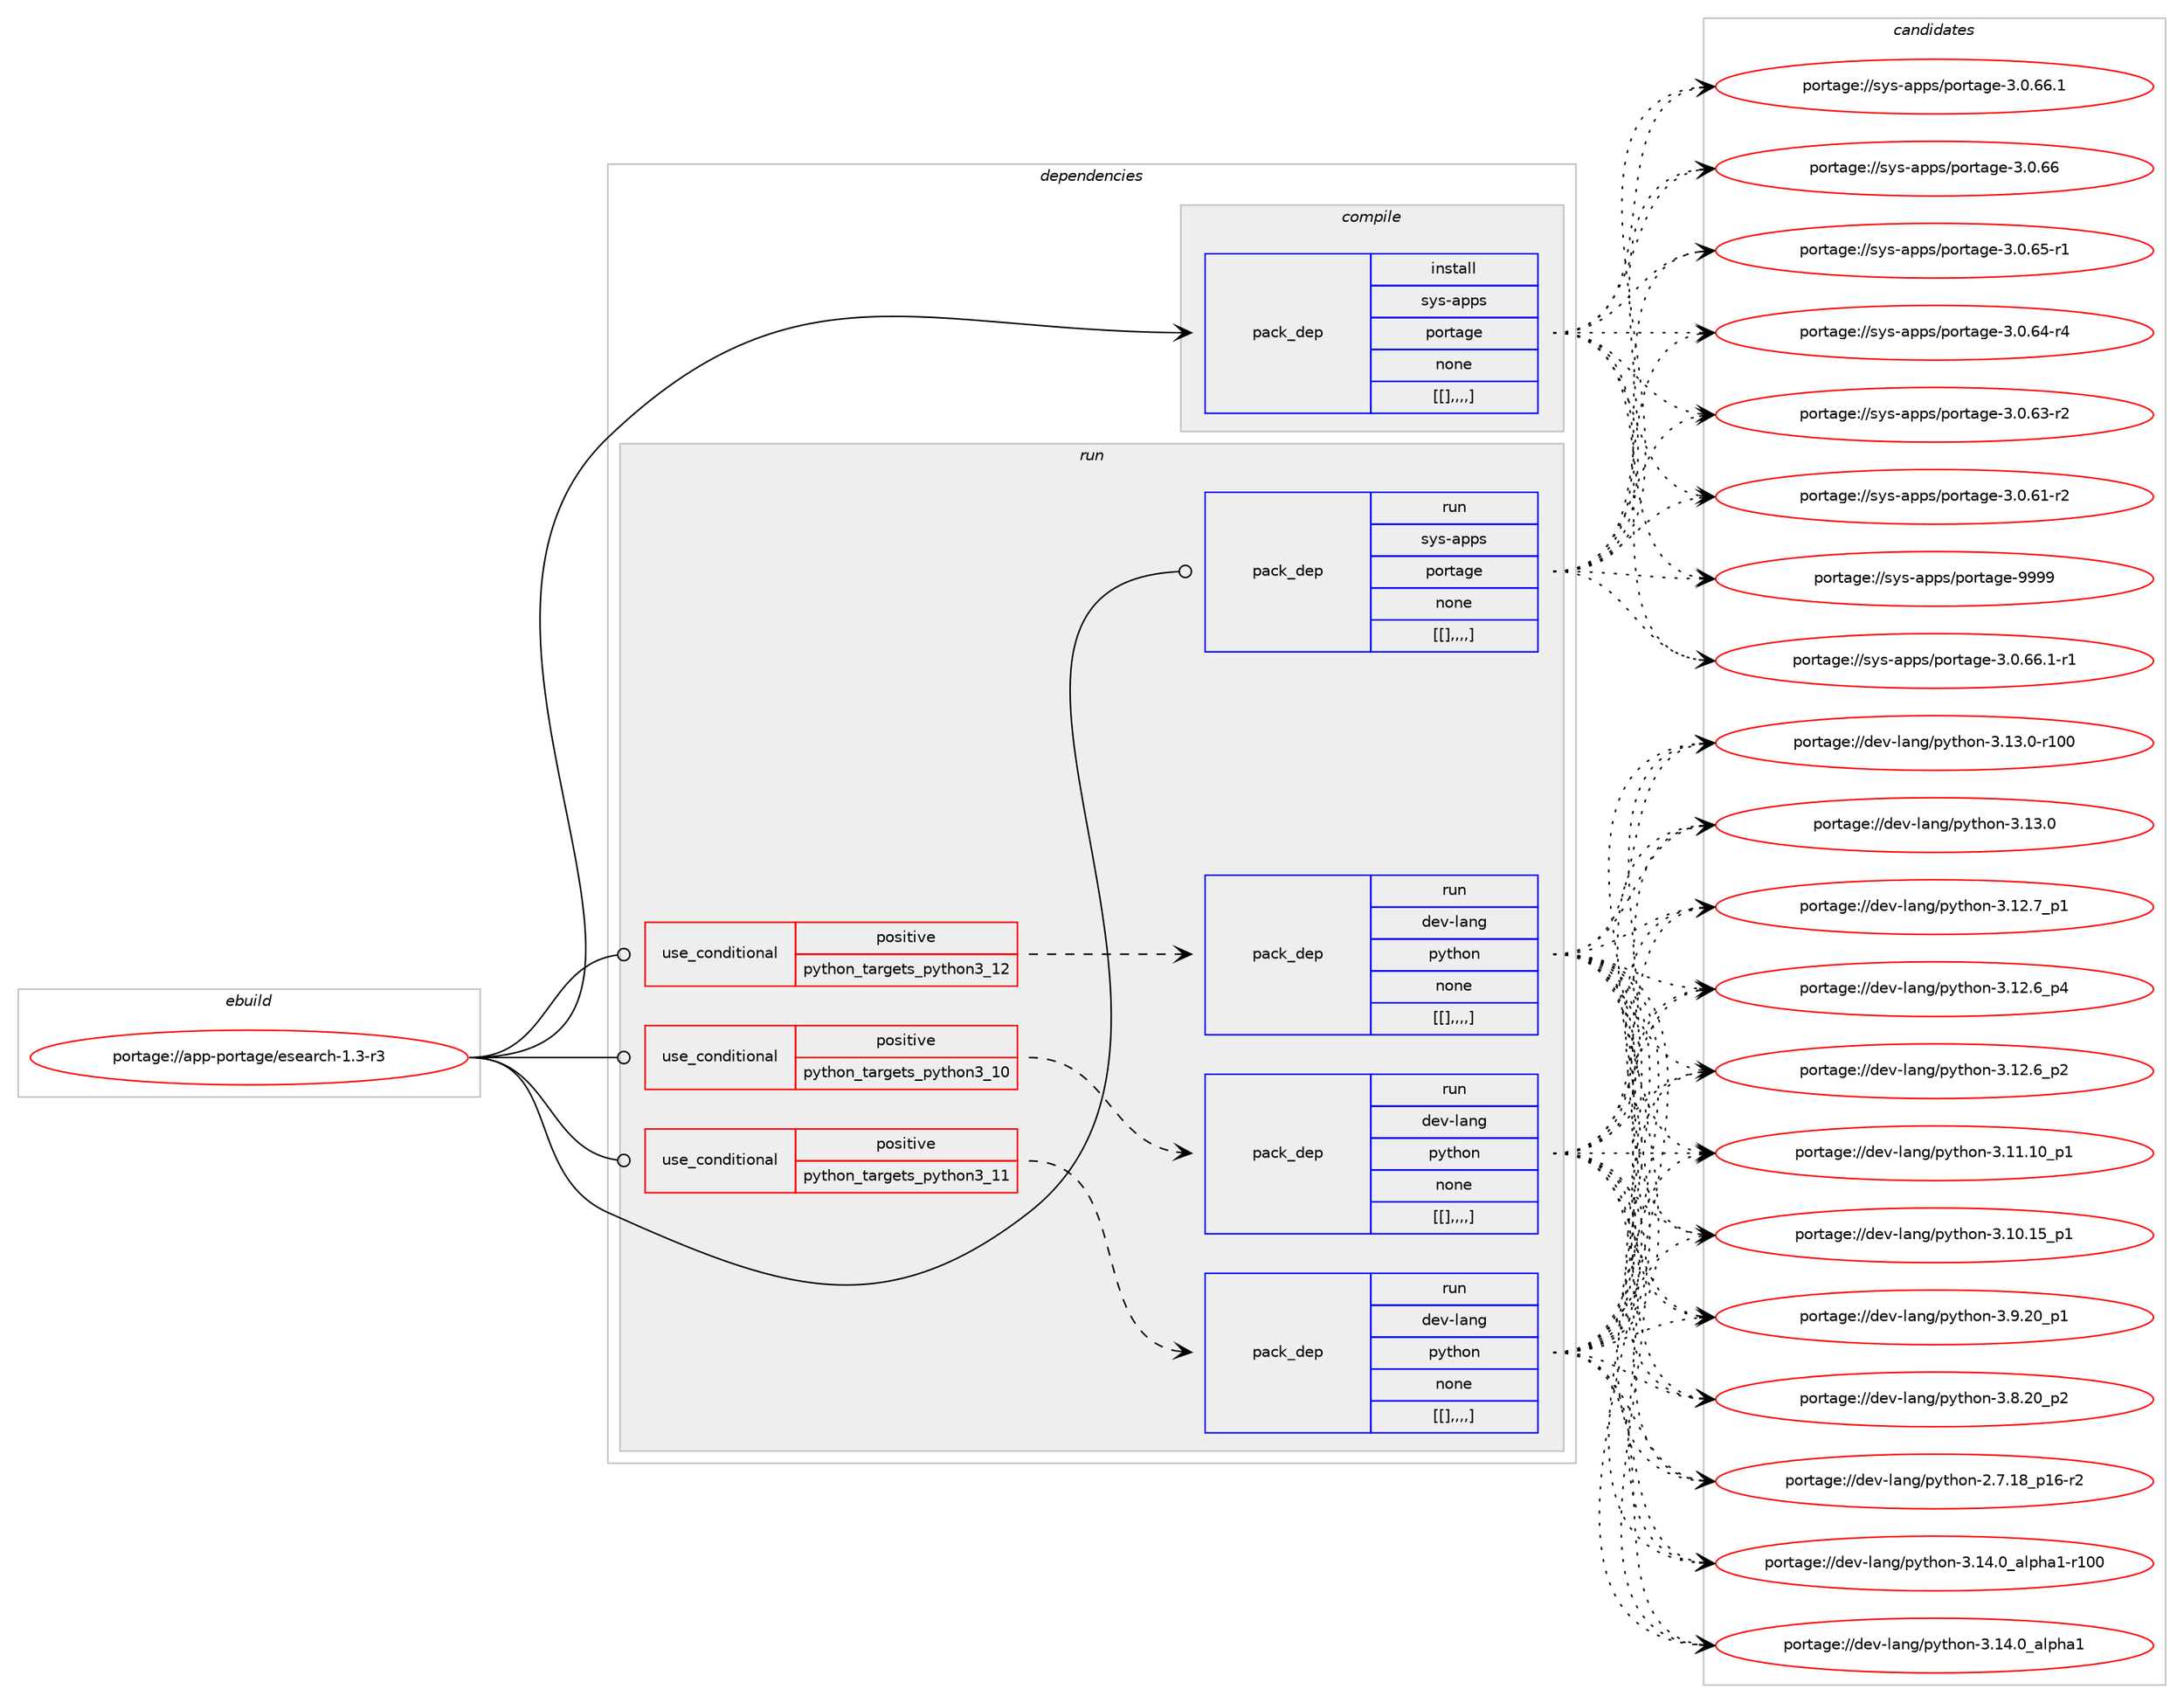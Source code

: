 digraph prolog {

# *************
# Graph options
# *************

newrank=true;
concentrate=true;
compound=true;
graph [rankdir=LR,fontname=Helvetica,fontsize=10,ranksep=1.5];#, ranksep=2.5, nodesep=0.2];
edge  [arrowhead=vee];
node  [fontname=Helvetica,fontsize=10];

# **********
# The ebuild
# **********

subgraph cluster_leftcol {
color=gray;
label=<<i>ebuild</i>>;
id [label="portage://app-portage/esearch-1.3-r3", color=red, width=4, href="../app-portage/esearch-1.3-r3.svg"];
}

# ****************
# The dependencies
# ****************

subgraph cluster_midcol {
color=gray;
label=<<i>dependencies</i>>;
subgraph cluster_compile {
fillcolor="#eeeeee";
style=filled;
label=<<i>compile</i>>;
subgraph pack36864 {
dependency52796 [label=<<TABLE BORDER="0" CELLBORDER="1" CELLSPACING="0" CELLPADDING="4" WIDTH="220"><TR><TD ROWSPAN="6" CELLPADDING="30">pack_dep</TD></TR><TR><TD WIDTH="110">install</TD></TR><TR><TD>sys-apps</TD></TR><TR><TD>portage</TD></TR><TR><TD>none</TD></TR><TR><TD>[[],,,,]</TD></TR></TABLE>>, shape=none, color=blue];
}
id:e -> dependency52796:w [weight=20,style="solid",arrowhead="vee"];
}
subgraph cluster_compileandrun {
fillcolor="#eeeeee";
style=filled;
label=<<i>compile and run</i>>;
}
subgraph cluster_run {
fillcolor="#eeeeee";
style=filled;
label=<<i>run</i>>;
subgraph cond15411 {
dependency52830 [label=<<TABLE BORDER="0" CELLBORDER="1" CELLSPACING="0" CELLPADDING="4"><TR><TD ROWSPAN="3" CELLPADDING="10">use_conditional</TD></TR><TR><TD>positive</TD></TR><TR><TD>python_targets_python3_10</TD></TR></TABLE>>, shape=none, color=red];
subgraph pack36905 {
dependency52847 [label=<<TABLE BORDER="0" CELLBORDER="1" CELLSPACING="0" CELLPADDING="4" WIDTH="220"><TR><TD ROWSPAN="6" CELLPADDING="30">pack_dep</TD></TR><TR><TD WIDTH="110">run</TD></TR><TR><TD>dev-lang</TD></TR><TR><TD>python</TD></TR><TR><TD>none</TD></TR><TR><TD>[[],,,,]</TD></TR></TABLE>>, shape=none, color=blue];
}
dependency52830:e -> dependency52847:w [weight=20,style="dashed",arrowhead="vee"];
}
id:e -> dependency52830:w [weight=20,style="solid",arrowhead="odot"];
subgraph cond15417 {
dependency52854 [label=<<TABLE BORDER="0" CELLBORDER="1" CELLSPACING="0" CELLPADDING="4"><TR><TD ROWSPAN="3" CELLPADDING="10">use_conditional</TD></TR><TR><TD>positive</TD></TR><TR><TD>python_targets_python3_11</TD></TR></TABLE>>, shape=none, color=red];
subgraph pack36940 {
dependency52884 [label=<<TABLE BORDER="0" CELLBORDER="1" CELLSPACING="0" CELLPADDING="4" WIDTH="220"><TR><TD ROWSPAN="6" CELLPADDING="30">pack_dep</TD></TR><TR><TD WIDTH="110">run</TD></TR><TR><TD>dev-lang</TD></TR><TR><TD>python</TD></TR><TR><TD>none</TD></TR><TR><TD>[[],,,,]</TD></TR></TABLE>>, shape=none, color=blue];
}
dependency52854:e -> dependency52884:w [weight=20,style="dashed",arrowhead="vee"];
}
id:e -> dependency52854:w [weight=20,style="solid",arrowhead="odot"];
subgraph cond15427 {
dependency52939 [label=<<TABLE BORDER="0" CELLBORDER="1" CELLSPACING="0" CELLPADDING="4"><TR><TD ROWSPAN="3" CELLPADDING="10">use_conditional</TD></TR><TR><TD>positive</TD></TR><TR><TD>python_targets_python3_12</TD></TR></TABLE>>, shape=none, color=red];
subgraph pack36990 {
dependency52944 [label=<<TABLE BORDER="0" CELLBORDER="1" CELLSPACING="0" CELLPADDING="4" WIDTH="220"><TR><TD ROWSPAN="6" CELLPADDING="30">pack_dep</TD></TR><TR><TD WIDTH="110">run</TD></TR><TR><TD>dev-lang</TD></TR><TR><TD>python</TD></TR><TR><TD>none</TD></TR><TR><TD>[[],,,,]</TD></TR></TABLE>>, shape=none, color=blue];
}
dependency52939:e -> dependency52944:w [weight=20,style="dashed",arrowhead="vee"];
}
id:e -> dependency52939:w [weight=20,style="solid",arrowhead="odot"];
subgraph pack36993 {
dependency52951 [label=<<TABLE BORDER="0" CELLBORDER="1" CELLSPACING="0" CELLPADDING="4" WIDTH="220"><TR><TD ROWSPAN="6" CELLPADDING="30">pack_dep</TD></TR><TR><TD WIDTH="110">run</TD></TR><TR><TD>sys-apps</TD></TR><TR><TD>portage</TD></TR><TR><TD>none</TD></TR><TR><TD>[[],,,,]</TD></TR></TABLE>>, shape=none, color=blue];
}
id:e -> dependency52951:w [weight=20,style="solid",arrowhead="odot"];
}
}

# **************
# The candidates
# **************

subgraph cluster_choices {
rank=same;
color=gray;
label=<<i>candidates</i>>;

subgraph choice35030 {
color=black;
nodesep=1;
choice115121115459711211211547112111114116971031014557575757 [label="portage://sys-apps/portage-9999", color=red, width=4,href="../sys-apps/portage-9999.svg"];
choice115121115459711211211547112111114116971031014551464846545446494511449 [label="portage://sys-apps/portage-3.0.66.1-r1", color=red, width=4,href="../sys-apps/portage-3.0.66.1-r1.svg"];
choice11512111545971121121154711211111411697103101455146484654544649 [label="portage://sys-apps/portage-3.0.66.1", color=red, width=4,href="../sys-apps/portage-3.0.66.1.svg"];
choice1151211154597112112115471121111141169710310145514648465454 [label="portage://sys-apps/portage-3.0.66", color=red, width=4,href="../sys-apps/portage-3.0.66.svg"];
choice11512111545971121121154711211111411697103101455146484654534511449 [label="portage://sys-apps/portage-3.0.65-r1", color=red, width=4,href="../sys-apps/portage-3.0.65-r1.svg"];
choice11512111545971121121154711211111411697103101455146484654524511452 [label="portage://sys-apps/portage-3.0.64-r4", color=red, width=4,href="../sys-apps/portage-3.0.64-r4.svg"];
choice11512111545971121121154711211111411697103101455146484654514511450 [label="portage://sys-apps/portage-3.0.63-r2", color=red, width=4,href="../sys-apps/portage-3.0.63-r2.svg"];
choice11512111545971121121154711211111411697103101455146484654494511450 [label="portage://sys-apps/portage-3.0.61-r2", color=red, width=4,href="../sys-apps/portage-3.0.61-r2.svg"];
dependency52796:e -> choice115121115459711211211547112111114116971031014557575757:w [style=dotted,weight="100"];
dependency52796:e -> choice115121115459711211211547112111114116971031014551464846545446494511449:w [style=dotted,weight="100"];
dependency52796:e -> choice11512111545971121121154711211111411697103101455146484654544649:w [style=dotted,weight="100"];
dependency52796:e -> choice1151211154597112112115471121111141169710310145514648465454:w [style=dotted,weight="100"];
dependency52796:e -> choice11512111545971121121154711211111411697103101455146484654534511449:w [style=dotted,weight="100"];
dependency52796:e -> choice11512111545971121121154711211111411697103101455146484654524511452:w [style=dotted,weight="100"];
dependency52796:e -> choice11512111545971121121154711211111411697103101455146484654514511450:w [style=dotted,weight="100"];
dependency52796:e -> choice11512111545971121121154711211111411697103101455146484654494511450:w [style=dotted,weight="100"];
}
subgraph choice35036 {
color=black;
nodesep=1;
choice100101118451089711010347112121116104111110455146495246489597108112104974945114494848 [label="portage://dev-lang/python-3.14.0_alpha1-r100", color=red, width=4,href="../dev-lang/python-3.14.0_alpha1-r100.svg"];
choice1001011184510897110103471121211161041111104551464952464895971081121049749 [label="portage://dev-lang/python-3.14.0_alpha1", color=red, width=4,href="../dev-lang/python-3.14.0_alpha1.svg"];
choice1001011184510897110103471121211161041111104551464951464845114494848 [label="portage://dev-lang/python-3.13.0-r100", color=red, width=4,href="../dev-lang/python-3.13.0-r100.svg"];
choice10010111845108971101034711212111610411111045514649514648 [label="portage://dev-lang/python-3.13.0", color=red, width=4,href="../dev-lang/python-3.13.0.svg"];
choice100101118451089711010347112121116104111110455146495046559511249 [label="portage://dev-lang/python-3.12.7_p1", color=red, width=4,href="../dev-lang/python-3.12.7_p1.svg"];
choice100101118451089711010347112121116104111110455146495046549511252 [label="portage://dev-lang/python-3.12.6_p4", color=red, width=4,href="../dev-lang/python-3.12.6_p4.svg"];
choice100101118451089711010347112121116104111110455146495046549511250 [label="portage://dev-lang/python-3.12.6_p2", color=red, width=4,href="../dev-lang/python-3.12.6_p2.svg"];
choice10010111845108971101034711212111610411111045514649494649489511249 [label="portage://dev-lang/python-3.11.10_p1", color=red, width=4,href="../dev-lang/python-3.11.10_p1.svg"];
choice10010111845108971101034711212111610411111045514649484649539511249 [label="portage://dev-lang/python-3.10.15_p1", color=red, width=4,href="../dev-lang/python-3.10.15_p1.svg"];
choice100101118451089711010347112121116104111110455146574650489511249 [label="portage://dev-lang/python-3.9.20_p1", color=red, width=4,href="../dev-lang/python-3.9.20_p1.svg"];
choice100101118451089711010347112121116104111110455146564650489511250 [label="portage://dev-lang/python-3.8.20_p2", color=red, width=4,href="../dev-lang/python-3.8.20_p2.svg"];
choice100101118451089711010347112121116104111110455046554649569511249544511450 [label="portage://dev-lang/python-2.7.18_p16-r2", color=red, width=4,href="../dev-lang/python-2.7.18_p16-r2.svg"];
dependency52847:e -> choice100101118451089711010347112121116104111110455146495246489597108112104974945114494848:w [style=dotted,weight="100"];
dependency52847:e -> choice1001011184510897110103471121211161041111104551464952464895971081121049749:w [style=dotted,weight="100"];
dependency52847:e -> choice1001011184510897110103471121211161041111104551464951464845114494848:w [style=dotted,weight="100"];
dependency52847:e -> choice10010111845108971101034711212111610411111045514649514648:w [style=dotted,weight="100"];
dependency52847:e -> choice100101118451089711010347112121116104111110455146495046559511249:w [style=dotted,weight="100"];
dependency52847:e -> choice100101118451089711010347112121116104111110455146495046549511252:w [style=dotted,weight="100"];
dependency52847:e -> choice100101118451089711010347112121116104111110455146495046549511250:w [style=dotted,weight="100"];
dependency52847:e -> choice10010111845108971101034711212111610411111045514649494649489511249:w [style=dotted,weight="100"];
dependency52847:e -> choice10010111845108971101034711212111610411111045514649484649539511249:w [style=dotted,weight="100"];
dependency52847:e -> choice100101118451089711010347112121116104111110455146574650489511249:w [style=dotted,weight="100"];
dependency52847:e -> choice100101118451089711010347112121116104111110455146564650489511250:w [style=dotted,weight="100"];
dependency52847:e -> choice100101118451089711010347112121116104111110455046554649569511249544511450:w [style=dotted,weight="100"];
}
subgraph choice35209 {
color=black;
nodesep=1;
choice100101118451089711010347112121116104111110455146495246489597108112104974945114494848 [label="portage://dev-lang/python-3.14.0_alpha1-r100", color=red, width=4,href="../dev-lang/python-3.14.0_alpha1-r100.svg"];
choice1001011184510897110103471121211161041111104551464952464895971081121049749 [label="portage://dev-lang/python-3.14.0_alpha1", color=red, width=4,href="../dev-lang/python-3.14.0_alpha1.svg"];
choice1001011184510897110103471121211161041111104551464951464845114494848 [label="portage://dev-lang/python-3.13.0-r100", color=red, width=4,href="../dev-lang/python-3.13.0-r100.svg"];
choice10010111845108971101034711212111610411111045514649514648 [label="portage://dev-lang/python-3.13.0", color=red, width=4,href="../dev-lang/python-3.13.0.svg"];
choice100101118451089711010347112121116104111110455146495046559511249 [label="portage://dev-lang/python-3.12.7_p1", color=red, width=4,href="../dev-lang/python-3.12.7_p1.svg"];
choice100101118451089711010347112121116104111110455146495046549511252 [label="portage://dev-lang/python-3.12.6_p4", color=red, width=4,href="../dev-lang/python-3.12.6_p4.svg"];
choice100101118451089711010347112121116104111110455146495046549511250 [label="portage://dev-lang/python-3.12.6_p2", color=red, width=4,href="../dev-lang/python-3.12.6_p2.svg"];
choice10010111845108971101034711212111610411111045514649494649489511249 [label="portage://dev-lang/python-3.11.10_p1", color=red, width=4,href="../dev-lang/python-3.11.10_p1.svg"];
choice10010111845108971101034711212111610411111045514649484649539511249 [label="portage://dev-lang/python-3.10.15_p1", color=red, width=4,href="../dev-lang/python-3.10.15_p1.svg"];
choice100101118451089711010347112121116104111110455146574650489511249 [label="portage://dev-lang/python-3.9.20_p1", color=red, width=4,href="../dev-lang/python-3.9.20_p1.svg"];
choice100101118451089711010347112121116104111110455146564650489511250 [label="portage://dev-lang/python-3.8.20_p2", color=red, width=4,href="../dev-lang/python-3.8.20_p2.svg"];
choice100101118451089711010347112121116104111110455046554649569511249544511450 [label="portage://dev-lang/python-2.7.18_p16-r2", color=red, width=4,href="../dev-lang/python-2.7.18_p16-r2.svg"];
dependency52884:e -> choice100101118451089711010347112121116104111110455146495246489597108112104974945114494848:w [style=dotted,weight="100"];
dependency52884:e -> choice1001011184510897110103471121211161041111104551464952464895971081121049749:w [style=dotted,weight="100"];
dependency52884:e -> choice1001011184510897110103471121211161041111104551464951464845114494848:w [style=dotted,weight="100"];
dependency52884:e -> choice10010111845108971101034711212111610411111045514649514648:w [style=dotted,weight="100"];
dependency52884:e -> choice100101118451089711010347112121116104111110455146495046559511249:w [style=dotted,weight="100"];
dependency52884:e -> choice100101118451089711010347112121116104111110455146495046549511252:w [style=dotted,weight="100"];
dependency52884:e -> choice100101118451089711010347112121116104111110455146495046549511250:w [style=dotted,weight="100"];
dependency52884:e -> choice10010111845108971101034711212111610411111045514649494649489511249:w [style=dotted,weight="100"];
dependency52884:e -> choice10010111845108971101034711212111610411111045514649484649539511249:w [style=dotted,weight="100"];
dependency52884:e -> choice100101118451089711010347112121116104111110455146574650489511249:w [style=dotted,weight="100"];
dependency52884:e -> choice100101118451089711010347112121116104111110455146564650489511250:w [style=dotted,weight="100"];
dependency52884:e -> choice100101118451089711010347112121116104111110455046554649569511249544511450:w [style=dotted,weight="100"];
}
subgraph choice35275 {
color=black;
nodesep=1;
choice100101118451089711010347112121116104111110455146495246489597108112104974945114494848 [label="portage://dev-lang/python-3.14.0_alpha1-r100", color=red, width=4,href="../dev-lang/python-3.14.0_alpha1-r100.svg"];
choice1001011184510897110103471121211161041111104551464952464895971081121049749 [label="portage://dev-lang/python-3.14.0_alpha1", color=red, width=4,href="../dev-lang/python-3.14.0_alpha1.svg"];
choice1001011184510897110103471121211161041111104551464951464845114494848 [label="portage://dev-lang/python-3.13.0-r100", color=red, width=4,href="../dev-lang/python-3.13.0-r100.svg"];
choice10010111845108971101034711212111610411111045514649514648 [label="portage://dev-lang/python-3.13.0", color=red, width=4,href="../dev-lang/python-3.13.0.svg"];
choice100101118451089711010347112121116104111110455146495046559511249 [label="portage://dev-lang/python-3.12.7_p1", color=red, width=4,href="../dev-lang/python-3.12.7_p1.svg"];
choice100101118451089711010347112121116104111110455146495046549511252 [label="portage://dev-lang/python-3.12.6_p4", color=red, width=4,href="../dev-lang/python-3.12.6_p4.svg"];
choice100101118451089711010347112121116104111110455146495046549511250 [label="portage://dev-lang/python-3.12.6_p2", color=red, width=4,href="../dev-lang/python-3.12.6_p2.svg"];
choice10010111845108971101034711212111610411111045514649494649489511249 [label="portage://dev-lang/python-3.11.10_p1", color=red, width=4,href="../dev-lang/python-3.11.10_p1.svg"];
choice10010111845108971101034711212111610411111045514649484649539511249 [label="portage://dev-lang/python-3.10.15_p1", color=red, width=4,href="../dev-lang/python-3.10.15_p1.svg"];
choice100101118451089711010347112121116104111110455146574650489511249 [label="portage://dev-lang/python-3.9.20_p1", color=red, width=4,href="../dev-lang/python-3.9.20_p1.svg"];
choice100101118451089711010347112121116104111110455146564650489511250 [label="portage://dev-lang/python-3.8.20_p2", color=red, width=4,href="../dev-lang/python-3.8.20_p2.svg"];
choice100101118451089711010347112121116104111110455046554649569511249544511450 [label="portage://dev-lang/python-2.7.18_p16-r2", color=red, width=4,href="../dev-lang/python-2.7.18_p16-r2.svg"];
dependency52944:e -> choice100101118451089711010347112121116104111110455146495246489597108112104974945114494848:w [style=dotted,weight="100"];
dependency52944:e -> choice1001011184510897110103471121211161041111104551464952464895971081121049749:w [style=dotted,weight="100"];
dependency52944:e -> choice1001011184510897110103471121211161041111104551464951464845114494848:w [style=dotted,weight="100"];
dependency52944:e -> choice10010111845108971101034711212111610411111045514649514648:w [style=dotted,weight="100"];
dependency52944:e -> choice100101118451089711010347112121116104111110455146495046559511249:w [style=dotted,weight="100"];
dependency52944:e -> choice100101118451089711010347112121116104111110455146495046549511252:w [style=dotted,weight="100"];
dependency52944:e -> choice100101118451089711010347112121116104111110455146495046549511250:w [style=dotted,weight="100"];
dependency52944:e -> choice10010111845108971101034711212111610411111045514649494649489511249:w [style=dotted,weight="100"];
dependency52944:e -> choice10010111845108971101034711212111610411111045514649484649539511249:w [style=dotted,weight="100"];
dependency52944:e -> choice100101118451089711010347112121116104111110455146574650489511249:w [style=dotted,weight="100"];
dependency52944:e -> choice100101118451089711010347112121116104111110455146564650489511250:w [style=dotted,weight="100"];
dependency52944:e -> choice100101118451089711010347112121116104111110455046554649569511249544511450:w [style=dotted,weight="100"];
}
subgraph choice35514 {
color=black;
nodesep=1;
choice115121115459711211211547112111114116971031014557575757 [label="portage://sys-apps/portage-9999", color=red, width=4,href="../sys-apps/portage-9999.svg"];
choice115121115459711211211547112111114116971031014551464846545446494511449 [label="portage://sys-apps/portage-3.0.66.1-r1", color=red, width=4,href="../sys-apps/portage-3.0.66.1-r1.svg"];
choice11512111545971121121154711211111411697103101455146484654544649 [label="portage://sys-apps/portage-3.0.66.1", color=red, width=4,href="../sys-apps/portage-3.0.66.1.svg"];
choice1151211154597112112115471121111141169710310145514648465454 [label="portage://sys-apps/portage-3.0.66", color=red, width=4,href="../sys-apps/portage-3.0.66.svg"];
choice11512111545971121121154711211111411697103101455146484654534511449 [label="portage://sys-apps/portage-3.0.65-r1", color=red, width=4,href="../sys-apps/portage-3.0.65-r1.svg"];
choice11512111545971121121154711211111411697103101455146484654524511452 [label="portage://sys-apps/portage-3.0.64-r4", color=red, width=4,href="../sys-apps/portage-3.0.64-r4.svg"];
choice11512111545971121121154711211111411697103101455146484654514511450 [label="portage://sys-apps/portage-3.0.63-r2", color=red, width=4,href="../sys-apps/portage-3.0.63-r2.svg"];
choice11512111545971121121154711211111411697103101455146484654494511450 [label="portage://sys-apps/portage-3.0.61-r2", color=red, width=4,href="../sys-apps/portage-3.0.61-r2.svg"];
dependency52951:e -> choice115121115459711211211547112111114116971031014557575757:w [style=dotted,weight="100"];
dependency52951:e -> choice115121115459711211211547112111114116971031014551464846545446494511449:w [style=dotted,weight="100"];
dependency52951:e -> choice11512111545971121121154711211111411697103101455146484654544649:w [style=dotted,weight="100"];
dependency52951:e -> choice1151211154597112112115471121111141169710310145514648465454:w [style=dotted,weight="100"];
dependency52951:e -> choice11512111545971121121154711211111411697103101455146484654534511449:w [style=dotted,weight="100"];
dependency52951:e -> choice11512111545971121121154711211111411697103101455146484654524511452:w [style=dotted,weight="100"];
dependency52951:e -> choice11512111545971121121154711211111411697103101455146484654514511450:w [style=dotted,weight="100"];
dependency52951:e -> choice11512111545971121121154711211111411697103101455146484654494511450:w [style=dotted,weight="100"];
}
}

}
